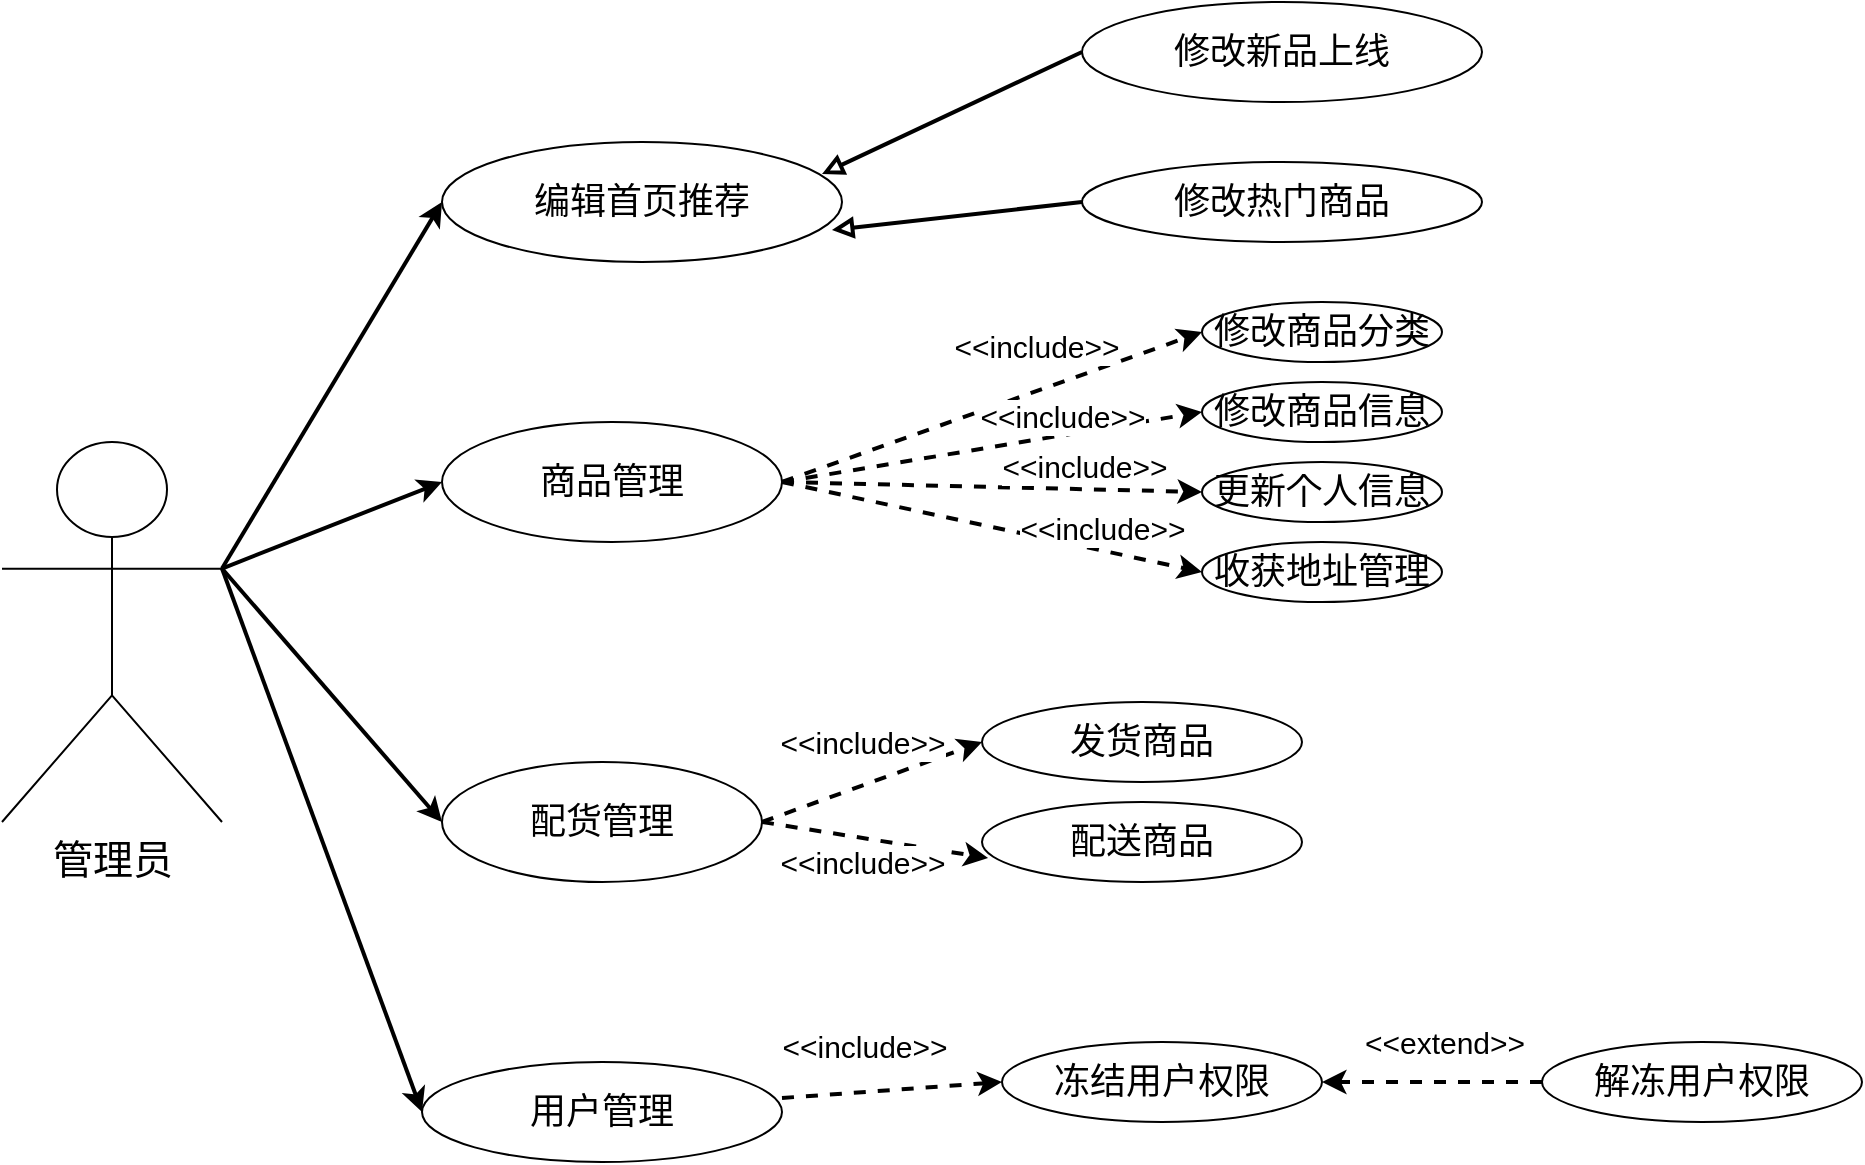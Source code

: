 <mxfile version="24.0.7" type="device">
  <diagram name="Page-1" id="FHZOwNdq_g3pYOlTR_y5">
    <mxGraphModel dx="1687" dy="918" grid="1" gridSize="10" guides="1" tooltips="1" connect="1" arrows="1" fold="1" page="1" pageScale="1" pageWidth="850" pageHeight="1100" math="0" shadow="0">
      <root>
        <mxCell id="0" />
        <mxCell id="1" parent="0" />
        <mxCell id="nyUsEbMO_ZCjgRY4f-LV-1" value="&lt;font style=&quot;font-size: 20px;&quot;&gt;管理员&lt;/font&gt;" style="shape=umlActor;verticalLabelPosition=bottom;verticalAlign=top;html=1;outlineConnect=0;" parent="1" vertex="1">
          <mxGeometry x="80" y="430" width="110" height="190" as="geometry" />
        </mxCell>
        <mxCell id="nyUsEbMO_ZCjgRY4f-LV-6" value="&lt;font style=&quot;font-size: 18px;&quot;&gt;配货管理&lt;/font&gt;" style="ellipse;whiteSpace=wrap;html=1;" parent="1" vertex="1">
          <mxGeometry x="300" y="590" width="160" height="60" as="geometry" />
        </mxCell>
        <mxCell id="nyUsEbMO_ZCjgRY4f-LV-8" value="&lt;font style=&quot;font-size: 18px;&quot;&gt;修改商品分类&lt;/font&gt;" style="ellipse;whiteSpace=wrap;html=1;" parent="1" vertex="1">
          <mxGeometry x="680" y="360" width="120" height="30" as="geometry" />
        </mxCell>
        <mxCell id="nyUsEbMO_ZCjgRY4f-LV-9" value="&lt;font style=&quot;font-size: 18px;&quot;&gt;修改商品信息&lt;/font&gt;" style="ellipse;whiteSpace=wrap;html=1;" parent="1" vertex="1">
          <mxGeometry x="680" y="400" width="120" height="30" as="geometry" />
        </mxCell>
        <mxCell id="nyUsEbMO_ZCjgRY4f-LV-16" value="&lt;span style=&quot;font-size: 18px;&quot;&gt;用户管理&lt;/span&gt;" style="ellipse;whiteSpace=wrap;html=1;" parent="1" vertex="1">
          <mxGeometry x="290" y="740" width="180" height="50" as="geometry" />
        </mxCell>
        <mxCell id="nyUsEbMO_ZCjgRY4f-LV-17" value="&lt;font style=&quot;font-size: 18px;&quot;&gt;更新个人信息&lt;/font&gt;" style="ellipse;whiteSpace=wrap;html=1;" parent="1" vertex="1">
          <mxGeometry x="680" y="440" width="120" height="30" as="geometry" />
        </mxCell>
        <mxCell id="nyUsEbMO_ZCjgRY4f-LV-18" value="&lt;span style=&quot;font-size: 18px;&quot;&gt;商品管理&lt;/span&gt;" style="ellipse;whiteSpace=wrap;html=1;" parent="1" vertex="1">
          <mxGeometry x="300" y="420" width="170" height="60" as="geometry" />
        </mxCell>
        <mxCell id="nyUsEbMO_ZCjgRY4f-LV-20" value="&lt;font style=&quot;font-size: 18px;&quot;&gt;收获地址管理&lt;/font&gt;" style="ellipse;whiteSpace=wrap;html=1;" parent="1" vertex="1">
          <mxGeometry x="680" y="480" width="120" height="30" as="geometry" />
        </mxCell>
        <mxCell id="nyUsEbMO_ZCjgRY4f-LV-22" value="&lt;span style=&quot;font-size: 18px;&quot;&gt;编辑首页推荐&lt;/span&gt;" style="ellipse;whiteSpace=wrap;html=1;" parent="1" vertex="1">
          <mxGeometry x="300" y="280" width="200" height="60" as="geometry" />
        </mxCell>
        <mxCell id="nyUsEbMO_ZCjgRY4f-LV-29" value="&lt;span style=&quot;font-size: 18px;&quot;&gt;冻结用户权限&lt;/span&gt;" style="ellipse;whiteSpace=wrap;html=1;" parent="1" vertex="1">
          <mxGeometry x="580" y="730" width="160" height="40" as="geometry" />
        </mxCell>
        <mxCell id="nyUsEbMO_ZCjgRY4f-LV-37" value="" style="endArrow=classic;html=1;rounded=0;exitX=1;exitY=0.333;exitDx=0;exitDy=0;exitPerimeter=0;strokeWidth=2;entryX=0;entryY=0.5;entryDx=0;entryDy=0;" parent="1" source="nyUsEbMO_ZCjgRY4f-LV-1" edge="1" target="nyUsEbMO_ZCjgRY4f-LV-6">
          <mxGeometry width="50" height="50" relative="1" as="geometry">
            <mxPoint x="180" y="749.67" as="sourcePoint" />
            <mxPoint x="280" y="780" as="targetPoint" />
          </mxGeometry>
        </mxCell>
        <mxCell id="nyUsEbMO_ZCjgRY4f-LV-38" value="" style="endArrow=classic;html=1;rounded=0;exitX=1;exitY=0.333;exitDx=0;exitDy=0;exitPerimeter=0;strokeWidth=2;entryX=0;entryY=0.5;entryDx=0;entryDy=0;" parent="1" source="nyUsEbMO_ZCjgRY4f-LV-1" target="nyUsEbMO_ZCjgRY4f-LV-22" edge="1">
          <mxGeometry width="50" height="50" relative="1" as="geometry">
            <mxPoint x="150" y="183.0" as="sourcePoint" />
            <mxPoint x="240" y="470" as="targetPoint" />
          </mxGeometry>
        </mxCell>
        <mxCell id="nyUsEbMO_ZCjgRY4f-LV-39" value="" style="endArrow=classic;html=1;rounded=0;exitX=1;exitY=0.333;exitDx=0;exitDy=0;exitPerimeter=0;strokeWidth=2;entryX=0;entryY=0.5;entryDx=0;entryDy=0;" parent="1" source="nyUsEbMO_ZCjgRY4f-LV-1" target="nyUsEbMO_ZCjgRY4f-LV-18" edge="1">
          <mxGeometry width="50" height="50" relative="1" as="geometry">
            <mxPoint x="180" y="418" as="sourcePoint" />
            <mxPoint x="260" y="380" as="targetPoint" />
          </mxGeometry>
        </mxCell>
        <mxCell id="nyUsEbMO_ZCjgRY4f-LV-40" value="" style="endArrow=classic;html=1;rounded=0;strokeWidth=2;dashed=1;entryX=0;entryY=0.5;entryDx=0;entryDy=0;exitX=1;exitY=0.5;exitDx=0;exitDy=0;" parent="1" source="nyUsEbMO_ZCjgRY4f-LV-18" target="nyUsEbMO_ZCjgRY4f-LV-8" edge="1">
          <mxGeometry width="50" height="50" relative="1" as="geometry">
            <mxPoint x="160" y="210" as="sourcePoint" />
            <mxPoint x="420" y="190" as="targetPoint" />
          </mxGeometry>
        </mxCell>
        <mxCell id="nyUsEbMO_ZCjgRY4f-LV-41" value="&lt;font style=&quot;font-size: 15px;&quot;&gt;&amp;lt;&amp;lt;include&amp;gt;&amp;gt;&lt;/font&gt;" style="edgeLabel;html=1;align=center;verticalAlign=middle;resizable=0;points=[];" parent="nyUsEbMO_ZCjgRY4f-LV-40" vertex="1" connectable="0">
          <mxGeometry x="0.212" y="3" relative="1" as="geometry">
            <mxPoint x="1" y="-20" as="offset" />
          </mxGeometry>
        </mxCell>
        <mxCell id="nyUsEbMO_ZCjgRY4f-LV-43" value="" style="endArrow=classic;html=1;rounded=0;strokeWidth=2;dashed=1;entryX=0;entryY=0.5;entryDx=0;entryDy=0;exitX=1;exitY=0.5;exitDx=0;exitDy=0;" parent="1" source="nyUsEbMO_ZCjgRY4f-LV-18" target="nyUsEbMO_ZCjgRY4f-LV-9" edge="1">
          <mxGeometry width="50" height="50" relative="1" as="geometry">
            <mxPoint x="420" y="260" as="sourcePoint" />
            <mxPoint x="468" y="280" as="targetPoint" />
          </mxGeometry>
        </mxCell>
        <mxCell id="nyUsEbMO_ZCjgRY4f-LV-44" value="&lt;font style=&quot;font-size: 15px;&quot;&gt;&amp;lt;&amp;lt;include&amp;gt;&amp;gt;&lt;/font&gt;" style="edgeLabel;html=1;align=center;verticalAlign=middle;resizable=0;points=[];" parent="nyUsEbMO_ZCjgRY4f-LV-43" vertex="1" connectable="0">
          <mxGeometry x="0.212" y="3" relative="1" as="geometry">
            <mxPoint x="13" y="-9" as="offset" />
          </mxGeometry>
        </mxCell>
        <mxCell id="nyUsEbMO_ZCjgRY4f-LV-45" value="" style="endArrow=classic;html=1;rounded=0;strokeWidth=2;dashed=1;entryX=0;entryY=0.5;entryDx=0;entryDy=0;exitX=1;exitY=0.5;exitDx=0;exitDy=0;" parent="1" source="nyUsEbMO_ZCjgRY4f-LV-18" target="nyUsEbMO_ZCjgRY4f-LV-17" edge="1">
          <mxGeometry width="50" height="50" relative="1" as="geometry">
            <mxPoint x="410" y="310" as="sourcePoint" />
            <mxPoint x="620" y="280" as="targetPoint" />
          </mxGeometry>
        </mxCell>
        <mxCell id="nyUsEbMO_ZCjgRY4f-LV-46" value="&lt;font style=&quot;font-size: 15px;&quot;&gt;&amp;lt;&amp;lt;include&amp;gt;&amp;gt;&lt;/font&gt;" style="edgeLabel;html=1;align=center;verticalAlign=middle;resizable=0;points=[];" parent="nyUsEbMO_ZCjgRY4f-LV-45" vertex="1" connectable="0">
          <mxGeometry x="0.212" y="3" relative="1" as="geometry">
            <mxPoint x="23" y="-8" as="offset" />
          </mxGeometry>
        </mxCell>
        <mxCell id="nyUsEbMO_ZCjgRY4f-LV-47" value="" style="endArrow=classic;html=1;rounded=0;strokeWidth=2;dashed=1;entryX=0;entryY=0.5;entryDx=0;entryDy=0;exitX=1;exitY=0.5;exitDx=0;exitDy=0;" parent="1" source="nyUsEbMO_ZCjgRY4f-LV-18" target="nyUsEbMO_ZCjgRY4f-LV-20" edge="1">
          <mxGeometry width="50" height="50" relative="1" as="geometry">
            <mxPoint x="400" y="310" as="sourcePoint" />
            <mxPoint x="610" y="320" as="targetPoint" />
          </mxGeometry>
        </mxCell>
        <mxCell id="nyUsEbMO_ZCjgRY4f-LV-48" value="&lt;font style=&quot;font-size: 15px;&quot;&gt;&amp;lt;&amp;lt;include&amp;gt;&amp;gt;&lt;/font&gt;" style="edgeLabel;html=1;align=center;verticalAlign=middle;resizable=0;points=[];" parent="nyUsEbMO_ZCjgRY4f-LV-47" vertex="1" connectable="0">
          <mxGeometry x="0.212" y="3" relative="1" as="geometry">
            <mxPoint x="32" y="-2" as="offset" />
          </mxGeometry>
        </mxCell>
        <mxCell id="nyUsEbMO_ZCjgRY4f-LV-65" value="" style="endArrow=classic;html=1;rounded=0;exitX=1;exitY=0.333;exitDx=0;exitDy=0;exitPerimeter=0;strokeWidth=2;entryX=0;entryY=0.5;entryDx=0;entryDy=0;" parent="1" source="nyUsEbMO_ZCjgRY4f-LV-1" target="nyUsEbMO_ZCjgRY4f-LV-16" edge="1">
          <mxGeometry width="50" height="50" relative="1" as="geometry">
            <mxPoint x="260" y="619.67" as="sourcePoint" />
            <mxPoint x="340" y="581.67" as="targetPoint" />
          </mxGeometry>
        </mxCell>
        <mxCell id="zIRjLhbYQv0sDOR38Gi6-3" value="" style="endArrow=classic;html=1;rounded=0;strokeWidth=2;dashed=1;entryX=0;entryY=0.5;entryDx=0;entryDy=0;exitX=1;exitY=0.36;exitDx=0;exitDy=0;exitPerimeter=0;" edge="1" parent="1" source="nyUsEbMO_ZCjgRY4f-LV-16" target="nyUsEbMO_ZCjgRY4f-LV-29">
          <mxGeometry width="50" height="50" relative="1" as="geometry">
            <mxPoint x="350" y="615" as="sourcePoint" />
            <mxPoint x="560" y="620" as="targetPoint" />
          </mxGeometry>
        </mxCell>
        <mxCell id="zIRjLhbYQv0sDOR38Gi6-4" value="&lt;font style=&quot;font-size: 15px;&quot;&gt;&amp;lt;&amp;lt;include&amp;gt;&amp;gt;&lt;/font&gt;" style="edgeLabel;html=1;align=center;verticalAlign=middle;resizable=0;points=[];" vertex="1" connectable="0" parent="zIRjLhbYQv0sDOR38Gi6-3">
          <mxGeometry x="0.212" y="3" relative="1" as="geometry">
            <mxPoint x="-26" y="-18" as="offset" />
          </mxGeometry>
        </mxCell>
        <mxCell id="zIRjLhbYQv0sDOR38Gi6-6" value="&lt;span style=&quot;font-size: 18px;&quot;&gt;解冻用户权限&lt;/span&gt;" style="ellipse;whiteSpace=wrap;html=1;" vertex="1" parent="1">
          <mxGeometry x="850" y="730" width="160" height="40" as="geometry" />
        </mxCell>
        <mxCell id="zIRjLhbYQv0sDOR38Gi6-7" value="" style="endArrow=classic;html=1;rounded=0;strokeWidth=2;dashed=1;entryX=1;entryY=0.5;entryDx=0;entryDy=0;exitX=0;exitY=0.5;exitDx=0;exitDy=0;" edge="1" parent="1" source="zIRjLhbYQv0sDOR38Gi6-6" target="nyUsEbMO_ZCjgRY4f-LV-29">
          <mxGeometry width="50" height="50" relative="1" as="geometry">
            <mxPoint x="770" y="870" as="sourcePoint" />
            <mxPoint x="880" y="842" as="targetPoint" />
          </mxGeometry>
        </mxCell>
        <mxCell id="zIRjLhbYQv0sDOR38Gi6-8" value="&lt;font style=&quot;font-size: 15px;&quot;&gt;&amp;lt;&amp;lt;extend&amp;gt;&amp;gt;&lt;/font&gt;" style="edgeLabel;html=1;align=center;verticalAlign=middle;resizable=0;points=[];" vertex="1" connectable="0" parent="zIRjLhbYQv0sDOR38Gi6-7">
          <mxGeometry x="0.212" y="3" relative="1" as="geometry">
            <mxPoint x="17" y="-23" as="offset" />
          </mxGeometry>
        </mxCell>
        <mxCell id="zIRjLhbYQv0sDOR38Gi6-9" value="&lt;span style=&quot;font-size: 18px;&quot;&gt;发货商品&lt;/span&gt;" style="ellipse;whiteSpace=wrap;html=1;" vertex="1" parent="1">
          <mxGeometry x="570" y="560" width="160" height="40" as="geometry" />
        </mxCell>
        <mxCell id="zIRjLhbYQv0sDOR38Gi6-10" value="&lt;span style=&quot;font-size: 18px;&quot;&gt;配送商品&lt;/span&gt;" style="ellipse;whiteSpace=wrap;html=1;" vertex="1" parent="1">
          <mxGeometry x="570" y="610" width="160" height="40" as="geometry" />
        </mxCell>
        <mxCell id="zIRjLhbYQv0sDOR38Gi6-11" value="" style="endArrow=classic;html=1;rounded=0;strokeWidth=2;dashed=1;entryX=0;entryY=0.5;entryDx=0;entryDy=0;exitX=1;exitY=0.5;exitDx=0;exitDy=0;" edge="1" parent="1" source="nyUsEbMO_ZCjgRY4f-LV-6" target="zIRjLhbYQv0sDOR38Gi6-9">
          <mxGeometry width="50" height="50" relative="1" as="geometry">
            <mxPoint x="350" y="620" as="sourcePoint" />
            <mxPoint x="560" y="545" as="targetPoint" />
          </mxGeometry>
        </mxCell>
        <mxCell id="zIRjLhbYQv0sDOR38Gi6-12" value="&lt;font style=&quot;font-size: 15px;&quot;&gt;&amp;lt;&amp;lt;include&amp;gt;&amp;gt;&lt;/font&gt;" style="edgeLabel;html=1;align=center;verticalAlign=middle;resizable=0;points=[];" vertex="1" connectable="0" parent="zIRjLhbYQv0sDOR38Gi6-11">
          <mxGeometry x="0.212" y="3" relative="1" as="geometry">
            <mxPoint x="-16" y="-13" as="offset" />
          </mxGeometry>
        </mxCell>
        <mxCell id="zIRjLhbYQv0sDOR38Gi6-13" value="" style="endArrow=classic;html=1;rounded=0;strokeWidth=2;dashed=1;entryX=0.019;entryY=0.7;entryDx=0;entryDy=0;exitX=1;exitY=0.5;exitDx=0;exitDy=0;entryPerimeter=0;" edge="1" parent="1" source="nyUsEbMO_ZCjgRY4f-LV-6" target="zIRjLhbYQv0sDOR38Gi6-10">
          <mxGeometry width="50" height="50" relative="1" as="geometry">
            <mxPoint x="440" y="710" as="sourcePoint" />
            <mxPoint x="550" y="670" as="targetPoint" />
          </mxGeometry>
        </mxCell>
        <mxCell id="zIRjLhbYQv0sDOR38Gi6-14" value="&lt;font style=&quot;font-size: 15px;&quot;&gt;&amp;lt;&amp;lt;include&amp;gt;&amp;gt;&lt;/font&gt;" style="edgeLabel;html=1;align=center;verticalAlign=middle;resizable=0;points=[];" vertex="1" connectable="0" parent="zIRjLhbYQv0sDOR38Gi6-13">
          <mxGeometry x="0.212" y="3" relative="1" as="geometry">
            <mxPoint x="-19" y="12" as="offset" />
          </mxGeometry>
        </mxCell>
        <mxCell id="zIRjLhbYQv0sDOR38Gi6-15" value="&lt;span style=&quot;font-size: 18px;&quot;&gt;修改新品上线&lt;/span&gt;" style="ellipse;whiteSpace=wrap;html=1;" vertex="1" parent="1">
          <mxGeometry x="620" y="210" width="200" height="50" as="geometry" />
        </mxCell>
        <mxCell id="zIRjLhbYQv0sDOR38Gi6-16" value="&lt;span style=&quot;font-size: 18px;&quot;&gt;修改热门商品&lt;/span&gt;" style="ellipse;whiteSpace=wrap;html=1;" vertex="1" parent="1">
          <mxGeometry x="620" y="290" width="200" height="40" as="geometry" />
        </mxCell>
        <mxCell id="zIRjLhbYQv0sDOR38Gi6-17" value="" style="endArrow=block;html=1;rounded=0;exitX=0;exitY=0.5;exitDx=0;exitDy=0;strokeWidth=2;endFill=0;entryX=0.95;entryY=0.267;entryDx=0;entryDy=0;entryPerimeter=0;" edge="1" parent="1" source="zIRjLhbYQv0sDOR38Gi6-15" target="nyUsEbMO_ZCjgRY4f-LV-22">
          <mxGeometry width="50" height="50" relative="1" as="geometry">
            <mxPoint x="310" y="280" as="sourcePoint" />
            <mxPoint x="360" y="230" as="targetPoint" />
          </mxGeometry>
        </mxCell>
        <mxCell id="zIRjLhbYQv0sDOR38Gi6-20" value="" style="endArrow=block;html=1;rounded=0;exitX=0;exitY=0.5;exitDx=0;exitDy=0;strokeWidth=2;endFill=0;entryX=0.975;entryY=0.733;entryDx=0;entryDy=0;entryPerimeter=0;" edge="1" parent="1" source="zIRjLhbYQv0sDOR38Gi6-16" target="nyUsEbMO_ZCjgRY4f-LV-22">
          <mxGeometry width="50" height="50" relative="1" as="geometry">
            <mxPoint x="610" y="300" as="sourcePoint" />
            <mxPoint x="510" y="310" as="targetPoint" />
          </mxGeometry>
        </mxCell>
      </root>
    </mxGraphModel>
  </diagram>
</mxfile>
